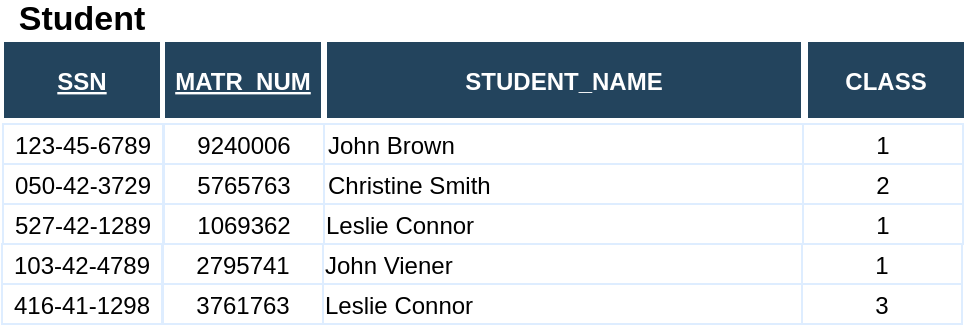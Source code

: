 <mxfile version="12.2.6" type="device" pages="1"><diagram name="Page-1" id="8378b5f6-a2b2-b727-a746-972ab9d02e00"><mxGraphModel dx="1722" dy="910" grid="1" gridSize="10" guides="1" tooltips="1" connect="0" arrows="1" fold="1" page="1" pageScale="1.5" pageWidth="1169" pageHeight="827" background="#ffffff" math="0" shadow="0"><root><mxCell id="0"/><mxCell id="1" parent="0"/><mxCell id="mhiVVHJ8IdxQYgoJ9508-118" value="John Brown" style="align=left;strokeColor=#DEEDFF" parent="1" vertex="1"><mxGeometry x="211" y="102" width="263" height="20" as="geometry"/></mxCell><mxCell id="mhiVVHJ8IdxQYgoJ9508-122" value="Christine Smith" style="align=left;strokeColor=#DEEDFF" parent="1" vertex="1"><mxGeometry x="211" y="122" width="263" height="20" as="geometry"/></mxCell><mxCell id="mhiVVHJ8IdxQYgoJ9508-130" value="Leslie Connor" style="align=left;strokeColor=#DEEDFF" parent="1" vertex="1"><mxGeometry x="210" y="142" width="264" height="20" as="geometry"/></mxCell><mxCell id="mhiVVHJ8IdxQYgoJ9508-134" value="STUDENT_NAME" style="fillColor=#23445D;strokeColor=#FFFFFF;strokeWidth=2;fontColor=#FFFFFF;fontStyle=1" parent="1" vertex="1"><mxGeometry x="211.5" y="60" width="239" height="40" as="geometry"/></mxCell><mxCell id="mhiVVHJ8IdxQYgoJ9508-138" value="1" style="strokeColor=#DEEDFF" parent="1" vertex="1"><mxGeometry x="450.5" y="102" width="80.0" height="20" as="geometry"/></mxCell><mxCell id="mhiVVHJ8IdxQYgoJ9508-139" value="2" style="strokeColor=#DEEDFF" parent="1" vertex="1"><mxGeometry x="450.5" y="122.0" width="80.0" height="20" as="geometry"/></mxCell><mxCell id="mhiVVHJ8IdxQYgoJ9508-141" value="1" style="strokeColor=#DEEDFF" parent="1" vertex="1"><mxGeometry x="450.5" y="142.0" width="80.0" height="20" as="geometry"/></mxCell><mxCell id="mhiVVHJ8IdxQYgoJ9508-142" value="CLASS" style="fillColor=#23445D;strokeColor=#FFFFFF;strokeWidth=2;fontColor=#FFFFFF;fontStyle=1" parent="1" vertex="1"><mxGeometry x="452" y="60.0" width="80.0" height="40.0" as="geometry"/></mxCell><mxCell id="mhiVVHJ8IdxQYgoJ9508-144" value="9240006" style="strokeColor=#DEEDFF" parent="1" vertex="1"><mxGeometry x="131.0" y="102" width="80.0" height="20" as="geometry"/></mxCell><mxCell id="mhiVVHJ8IdxQYgoJ9508-145" value="5765763" style="strokeColor=#DEEDFF" parent="1" vertex="1"><mxGeometry x="131.0" y="122.0" width="80.0" height="20" as="geometry"/></mxCell><mxCell id="mhiVVHJ8IdxQYgoJ9508-147" value="1069362" style="strokeColor=#DEEDFF" parent="1" vertex="1"><mxGeometry x="131.0" y="142.0" width="80.0" height="20" as="geometry"/></mxCell><mxCell id="mhiVVHJ8IdxQYgoJ9508-148" value="MATR_NUM" style="fillColor=#23445D;strokeColor=#FFFFFF;strokeWidth=2;fontColor=#FFFFFF;fontStyle=5" parent="1" vertex="1"><mxGeometry x="130.5" y="60.0" width="80.0" height="40.0" as="geometry"/></mxCell><mxCell id="mhiVVHJ8IdxQYgoJ9508-158" value="Student" style="text;html=1;strokeColor=none;fillColor=none;align=center;verticalAlign=middle;whiteSpace=wrap;rounded=0;strokeWidth=3;fontStyle=1;fontSize=17;" parent="1" vertex="1"><mxGeometry x="70" y="40" width="40" height="20" as="geometry"/></mxCell><mxCell id="0Bqzr0rob_NZP33wimhm-1" value="John Viener" style="align=left;strokeColor=#DEEDFF" vertex="1" parent="1"><mxGeometry x="209.5" y="162" width="264" height="20" as="geometry"/></mxCell><mxCell id="0Bqzr0rob_NZP33wimhm-2" value="1" style="strokeColor=#DEEDFF" vertex="1" parent="1"><mxGeometry x="450.0" y="162.0" width="80.0" height="20" as="geometry"/></mxCell><mxCell id="0Bqzr0rob_NZP33wimhm-3" value="2795741" style="strokeColor=#DEEDFF" vertex="1" parent="1"><mxGeometry x="130.5" y="162.0" width="80.0" height="20" as="geometry"/></mxCell><mxCell id="0Bqzr0rob_NZP33wimhm-4" value="Leslie Connor" style="align=left;strokeColor=#DEEDFF" vertex="1" parent="1"><mxGeometry x="209.5" y="182" width="264" height="20" as="geometry"/></mxCell><mxCell id="0Bqzr0rob_NZP33wimhm-5" value="3" style="strokeColor=#DEEDFF" vertex="1" parent="1"><mxGeometry x="450.0" y="182.0" width="80.0" height="20" as="geometry"/></mxCell><mxCell id="0Bqzr0rob_NZP33wimhm-6" value="3761763" style="strokeColor=#DEEDFF" vertex="1" parent="1"><mxGeometry x="130.5" y="182.0" width="80.0" height="20" as="geometry"/></mxCell><mxCell id="0Bqzr0rob_NZP33wimhm-7" value="123-45-6789" style="strokeColor=#DEEDFF" vertex="1" parent="1"><mxGeometry x="50.5" y="102" width="80.0" height="20" as="geometry"/></mxCell><mxCell id="0Bqzr0rob_NZP33wimhm-8" value="050-42-3729" style="strokeColor=#DEEDFF" vertex="1" parent="1"><mxGeometry x="50.5" y="122.0" width="80.0" height="20" as="geometry"/></mxCell><mxCell id="0Bqzr0rob_NZP33wimhm-9" value="527-42-1289" style="strokeColor=#DEEDFF" vertex="1" parent="1"><mxGeometry x="50.5" y="142.0" width="80.0" height="20" as="geometry"/></mxCell><mxCell id="0Bqzr0rob_NZP33wimhm-10" value="SSN" style="fillColor=#23445D;strokeColor=#FFFFFF;strokeWidth=2;fontColor=#FFFFFF;fontStyle=5" vertex="1" parent="1"><mxGeometry x="50" y="60.0" width="80.0" height="40.0" as="geometry"/></mxCell><mxCell id="0Bqzr0rob_NZP33wimhm-11" value="103-42-4789" style="strokeColor=#DEEDFF" vertex="1" parent="1"><mxGeometry x="50.0" y="162.0" width="80.0" height="20" as="geometry"/></mxCell><mxCell id="0Bqzr0rob_NZP33wimhm-12" value="416-41-1298" style="strokeColor=#DEEDFF" vertex="1" parent="1"><mxGeometry x="50.0" y="182.0" width="80.0" height="20" as="geometry"/></mxCell></root></mxGraphModel></diagram></mxfile>